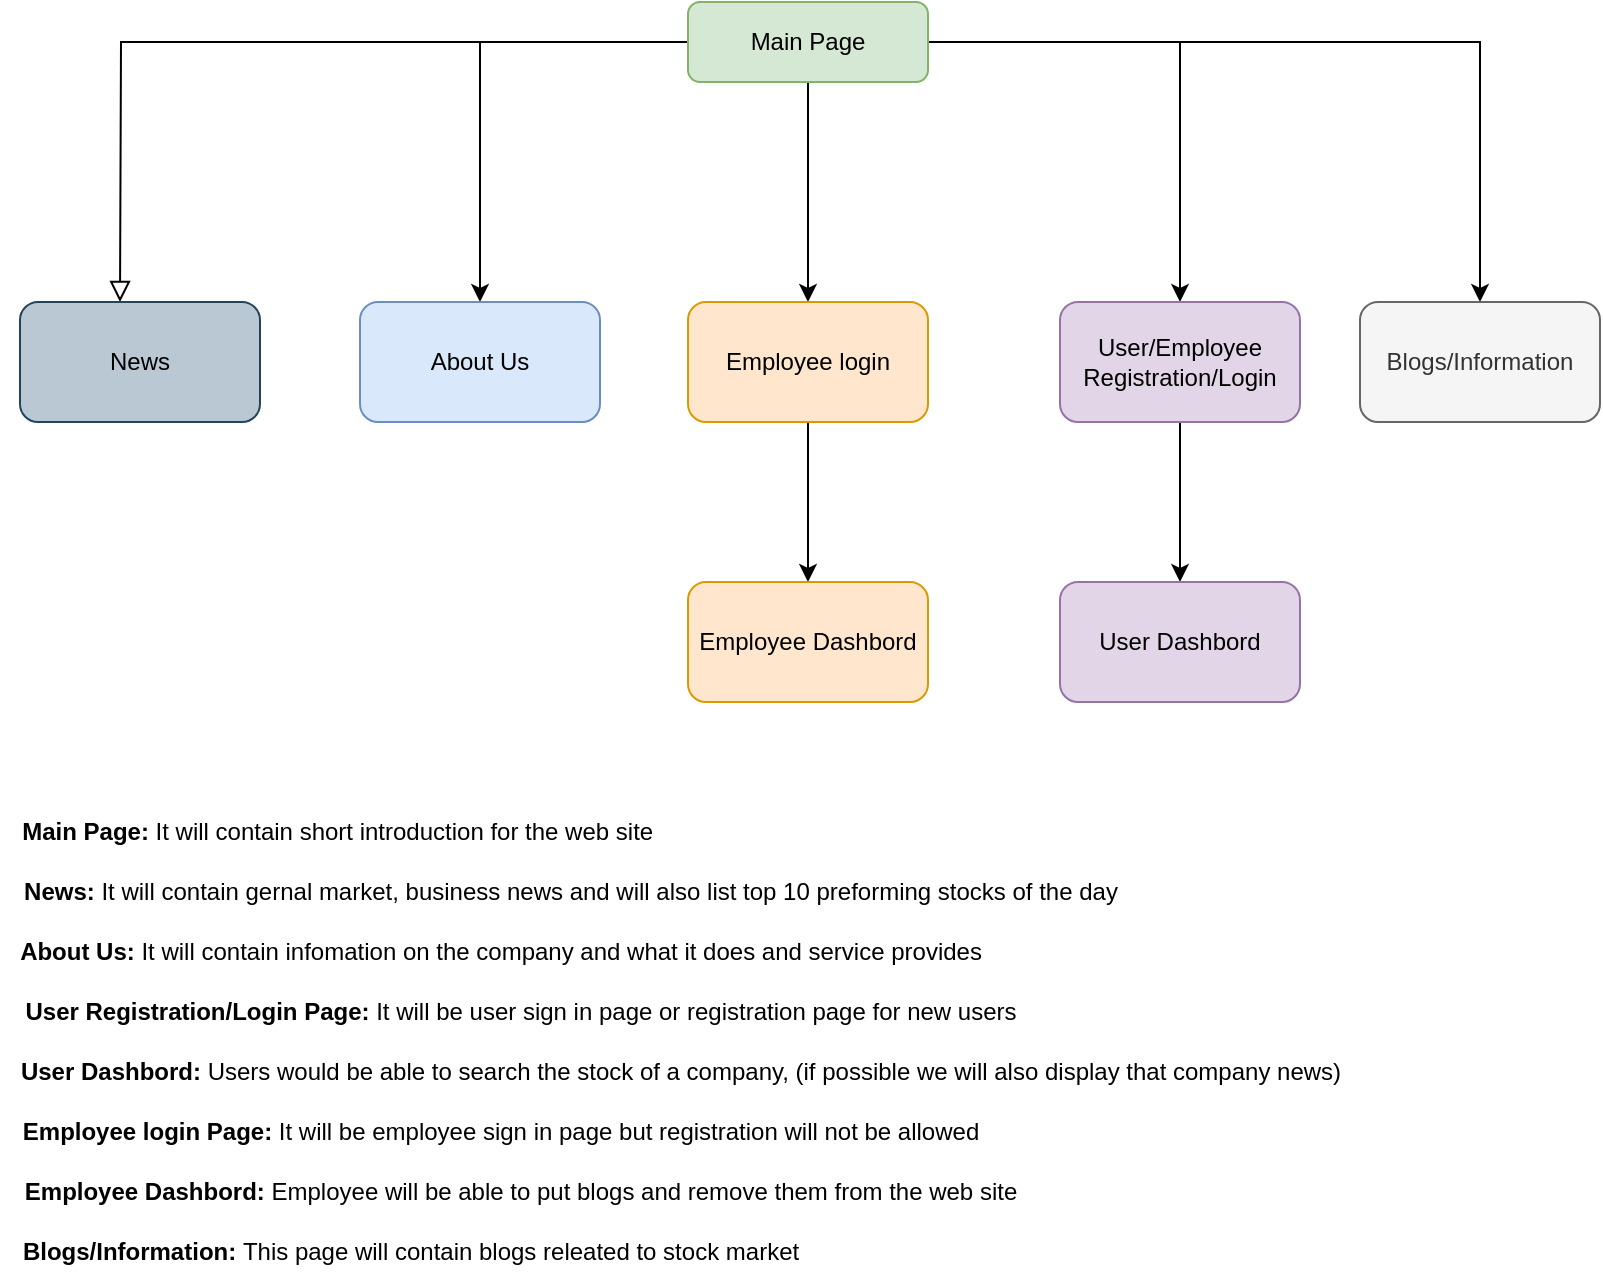 <mxfile version="23.1.3" type="device">
  <diagram id="C5RBs43oDa-KdzZeNtuy" name="Page-1">
    <mxGraphModel dx="1050" dy="522" grid="1" gridSize="10" guides="1" tooltips="1" connect="1" arrows="1" fold="1" page="1" pageScale="1" pageWidth="827" pageHeight="1169" math="0" shadow="0">
      <root>
        <mxCell id="WIyWlLk6GJQsqaUBKTNV-0" />
        <mxCell id="WIyWlLk6GJQsqaUBKTNV-1" parent="WIyWlLk6GJQsqaUBKTNV-0" />
        <mxCell id="WIyWlLk6GJQsqaUBKTNV-2" value="" style="rounded=0;html=1;jettySize=auto;orthogonalLoop=1;fontSize=11;endArrow=block;endFill=0;endSize=8;strokeWidth=1;shadow=0;labelBackgroundColor=none;edgeStyle=orthogonalEdgeStyle;" parent="WIyWlLk6GJQsqaUBKTNV-1" source="WIyWlLk6GJQsqaUBKTNV-3" edge="1">
          <mxGeometry relative="1" as="geometry">
            <mxPoint x="70" y="160" as="targetPoint" />
          </mxGeometry>
        </mxCell>
        <mxCell id="8NLU7aPvsnhxSWmfJbSr-0" style="edgeStyle=orthogonalEdgeStyle;rounded=0;orthogonalLoop=1;jettySize=auto;html=1;entryX=0.5;entryY=0;entryDx=0;entryDy=0;" edge="1" parent="WIyWlLk6GJQsqaUBKTNV-1" source="WIyWlLk6GJQsqaUBKTNV-3" target="WIyWlLk6GJQsqaUBKTNV-7">
          <mxGeometry relative="1" as="geometry" />
        </mxCell>
        <mxCell id="8NLU7aPvsnhxSWmfJbSr-4" value="" style="edgeStyle=orthogonalEdgeStyle;rounded=0;orthogonalLoop=1;jettySize=auto;html=1;" edge="1" parent="WIyWlLk6GJQsqaUBKTNV-1" source="WIyWlLk6GJQsqaUBKTNV-3" target="8NLU7aPvsnhxSWmfJbSr-3">
          <mxGeometry relative="1" as="geometry" />
        </mxCell>
        <mxCell id="8NLU7aPvsnhxSWmfJbSr-6" value="" style="edgeStyle=orthogonalEdgeStyle;rounded=0;orthogonalLoop=1;jettySize=auto;html=1;" edge="1" parent="WIyWlLk6GJQsqaUBKTNV-1" source="WIyWlLk6GJQsqaUBKTNV-3" target="8NLU7aPvsnhxSWmfJbSr-5">
          <mxGeometry relative="1" as="geometry" />
        </mxCell>
        <mxCell id="8NLU7aPvsnhxSWmfJbSr-14" value="" style="edgeStyle=orthogonalEdgeStyle;rounded=0;orthogonalLoop=1;jettySize=auto;html=1;" edge="1" parent="WIyWlLk6GJQsqaUBKTNV-1" source="WIyWlLk6GJQsqaUBKTNV-3" target="8NLU7aPvsnhxSWmfJbSr-13">
          <mxGeometry relative="1" as="geometry" />
        </mxCell>
        <mxCell id="WIyWlLk6GJQsqaUBKTNV-3" value="Main Page" style="rounded=1;whiteSpace=wrap;html=1;fontSize=12;glass=0;strokeWidth=1;shadow=0;fillColor=#d5e8d4;strokeColor=#82b366;" parent="WIyWlLk6GJQsqaUBKTNV-1" vertex="1">
          <mxGeometry x="354" y="10" width="120" height="40" as="geometry" />
        </mxCell>
        <mxCell id="8NLU7aPvsnhxSWmfJbSr-2" value="" style="edgeStyle=orthogonalEdgeStyle;rounded=0;orthogonalLoop=1;jettySize=auto;html=1;" edge="1" parent="WIyWlLk6GJQsqaUBKTNV-1" source="WIyWlLk6GJQsqaUBKTNV-7" target="8NLU7aPvsnhxSWmfJbSr-1">
          <mxGeometry relative="1" as="geometry" />
        </mxCell>
        <mxCell id="8NLU7aPvsnhxSWmfJbSr-8" value="" style="edgeStyle=orthogonalEdgeStyle;rounded=0;orthogonalLoop=1;jettySize=auto;html=1;exitX=0.5;exitY=1;exitDx=0;exitDy=0;" edge="1" parent="WIyWlLk6GJQsqaUBKTNV-1" source="8NLU7aPvsnhxSWmfJbSr-13" target="8NLU7aPvsnhxSWmfJbSr-7">
          <mxGeometry relative="1" as="geometry" />
        </mxCell>
        <mxCell id="WIyWlLk6GJQsqaUBKTNV-7" value="User/Employee Registration/Login" style="rounded=1;whiteSpace=wrap;html=1;fontSize=12;glass=0;strokeWidth=1;shadow=0;fillColor=#e1d5e7;strokeColor=#9673a6;" parent="WIyWlLk6GJQsqaUBKTNV-1" vertex="1">
          <mxGeometry x="540" y="160" width="120" height="60" as="geometry" />
        </mxCell>
        <mxCell id="8NLU7aPvsnhxSWmfJbSr-1" value="User Dashbord" style="whiteSpace=wrap;html=1;rounded=1;glass=0;strokeWidth=1;shadow=0;fillColor=#e1d5e7;strokeColor=#9673a6;" vertex="1" parent="WIyWlLk6GJQsqaUBKTNV-1">
          <mxGeometry x="540" y="300" width="120" height="60" as="geometry" />
        </mxCell>
        <mxCell id="8NLU7aPvsnhxSWmfJbSr-3" value="About Us" style="whiteSpace=wrap;html=1;rounded=1;glass=0;strokeWidth=1;shadow=0;fillColor=#dae8fc;strokeColor=#6c8ebf;" vertex="1" parent="WIyWlLk6GJQsqaUBKTNV-1">
          <mxGeometry x="190" y="160" width="120" height="60" as="geometry" />
        </mxCell>
        <mxCell id="8NLU7aPvsnhxSWmfJbSr-5" value="Blogs/Information" style="whiteSpace=wrap;html=1;rounded=1;glass=0;strokeWidth=1;shadow=0;fillColor=#f5f5f5;fontColor=#333333;strokeColor=#666666;" vertex="1" parent="WIyWlLk6GJQsqaUBKTNV-1">
          <mxGeometry x="690" y="160" width="120" height="60" as="geometry" />
        </mxCell>
        <mxCell id="8NLU7aPvsnhxSWmfJbSr-7" value="Employee Dashbord" style="whiteSpace=wrap;html=1;rounded=1;glass=0;strokeWidth=1;shadow=0;fillColor=#ffe6cc;strokeColor=#d79b00;" vertex="1" parent="WIyWlLk6GJQsqaUBKTNV-1">
          <mxGeometry x="354" y="300" width="120" height="60" as="geometry" />
        </mxCell>
        <mxCell id="8NLU7aPvsnhxSWmfJbSr-9" value="&lt;b&gt;Main Page:&lt;/b&gt; It will contain short introduction for the web site&amp;nbsp;" style="text;html=1;align=center;verticalAlign=middle;resizable=0;points=[];autosize=1;strokeColor=none;fillColor=none;" vertex="1" parent="WIyWlLk6GJQsqaUBKTNV-1">
          <mxGeometry x="10" y="410" width="340" height="30" as="geometry" />
        </mxCell>
        <mxCell id="8NLU7aPvsnhxSWmfJbSr-10" value="&lt;b&gt;News: &lt;/b&gt;It will contain gernal market, business news and will also list top 10 preforming stocks of the day" style="text;html=1;align=center;verticalAlign=middle;resizable=0;points=[];autosize=1;strokeColor=none;fillColor=none;" vertex="1" parent="WIyWlLk6GJQsqaUBKTNV-1">
          <mxGeometry x="10" y="440" width="570" height="30" as="geometry" />
        </mxCell>
        <mxCell id="8NLU7aPvsnhxSWmfJbSr-11" value="&lt;b&gt;About Us: &lt;/b&gt;It will contain infomation on the company and what it does and service provides" style="text;html=1;align=center;verticalAlign=middle;resizable=0;points=[];autosize=1;strokeColor=none;fillColor=none;" vertex="1" parent="WIyWlLk6GJQsqaUBKTNV-1">
          <mxGeometry x="10" y="470" width="500" height="30" as="geometry" />
        </mxCell>
        <mxCell id="8NLU7aPvsnhxSWmfJbSr-12" value="&lt;b&gt;User Registration/Login Page: &lt;/b&gt;It will be user sign in page or registration page for new users" style="text;html=1;align=center;verticalAlign=middle;resizable=0;points=[];autosize=1;strokeColor=none;fillColor=none;" vertex="1" parent="WIyWlLk6GJQsqaUBKTNV-1">
          <mxGeometry x="10" y="500" width="520" height="30" as="geometry" />
        </mxCell>
        <mxCell id="8NLU7aPvsnhxSWmfJbSr-13" value="Employee login" style="whiteSpace=wrap;html=1;rounded=1;glass=0;strokeWidth=1;shadow=0;fillColor=#ffe6cc;strokeColor=#d79b00;" vertex="1" parent="WIyWlLk6GJQsqaUBKTNV-1">
          <mxGeometry x="354" y="160" width="120" height="60" as="geometry" />
        </mxCell>
        <mxCell id="8NLU7aPvsnhxSWmfJbSr-15" value="&lt;b&gt;User Dashbord:&lt;/b&gt; Users would be able to search the stock of a company, (if possible we will also display that company news)" style="text;html=1;align=center;verticalAlign=middle;resizable=0;points=[];autosize=1;strokeColor=none;fillColor=none;" vertex="1" parent="WIyWlLk6GJQsqaUBKTNV-1">
          <mxGeometry x="10" y="530" width="680" height="30" as="geometry" />
        </mxCell>
        <mxCell id="8NLU7aPvsnhxSWmfJbSr-16" value="&lt;b&gt;Employee login Page: &lt;/b&gt;It will be employee sign in page but registration will not be allowed" style="text;html=1;align=center;verticalAlign=middle;resizable=0;points=[];autosize=1;strokeColor=none;fillColor=none;" vertex="1" parent="WIyWlLk6GJQsqaUBKTNV-1">
          <mxGeometry x="10" y="560" width="500" height="30" as="geometry" />
        </mxCell>
        <mxCell id="8NLU7aPvsnhxSWmfJbSr-17" value="&lt;b&gt;Employee Dashbord:&lt;/b&gt; Employee will be able to put blogs and remove them from the web site" style="text;html=1;align=center;verticalAlign=middle;resizable=0;points=[];autosize=1;strokeColor=none;fillColor=none;" vertex="1" parent="WIyWlLk6GJQsqaUBKTNV-1">
          <mxGeometry x="10" y="590" width="520" height="30" as="geometry" />
        </mxCell>
        <mxCell id="8NLU7aPvsnhxSWmfJbSr-18" value="&lt;b&gt;Blogs/Information: &lt;/b&gt;This page will contain blogs releated to stock market" style="text;html=1;align=center;verticalAlign=middle;resizable=0;points=[];autosize=1;strokeColor=none;fillColor=none;" vertex="1" parent="WIyWlLk6GJQsqaUBKTNV-1">
          <mxGeometry x="10" y="620" width="410" height="30" as="geometry" />
        </mxCell>
        <mxCell id="8NLU7aPvsnhxSWmfJbSr-19" value="News" style="rounded=1;whiteSpace=wrap;html=1;fillColor=#bac8d3;strokeColor=#23445d;" vertex="1" parent="WIyWlLk6GJQsqaUBKTNV-1">
          <mxGeometry x="20" y="160" width="120" height="60" as="geometry" />
        </mxCell>
      </root>
    </mxGraphModel>
  </diagram>
</mxfile>

